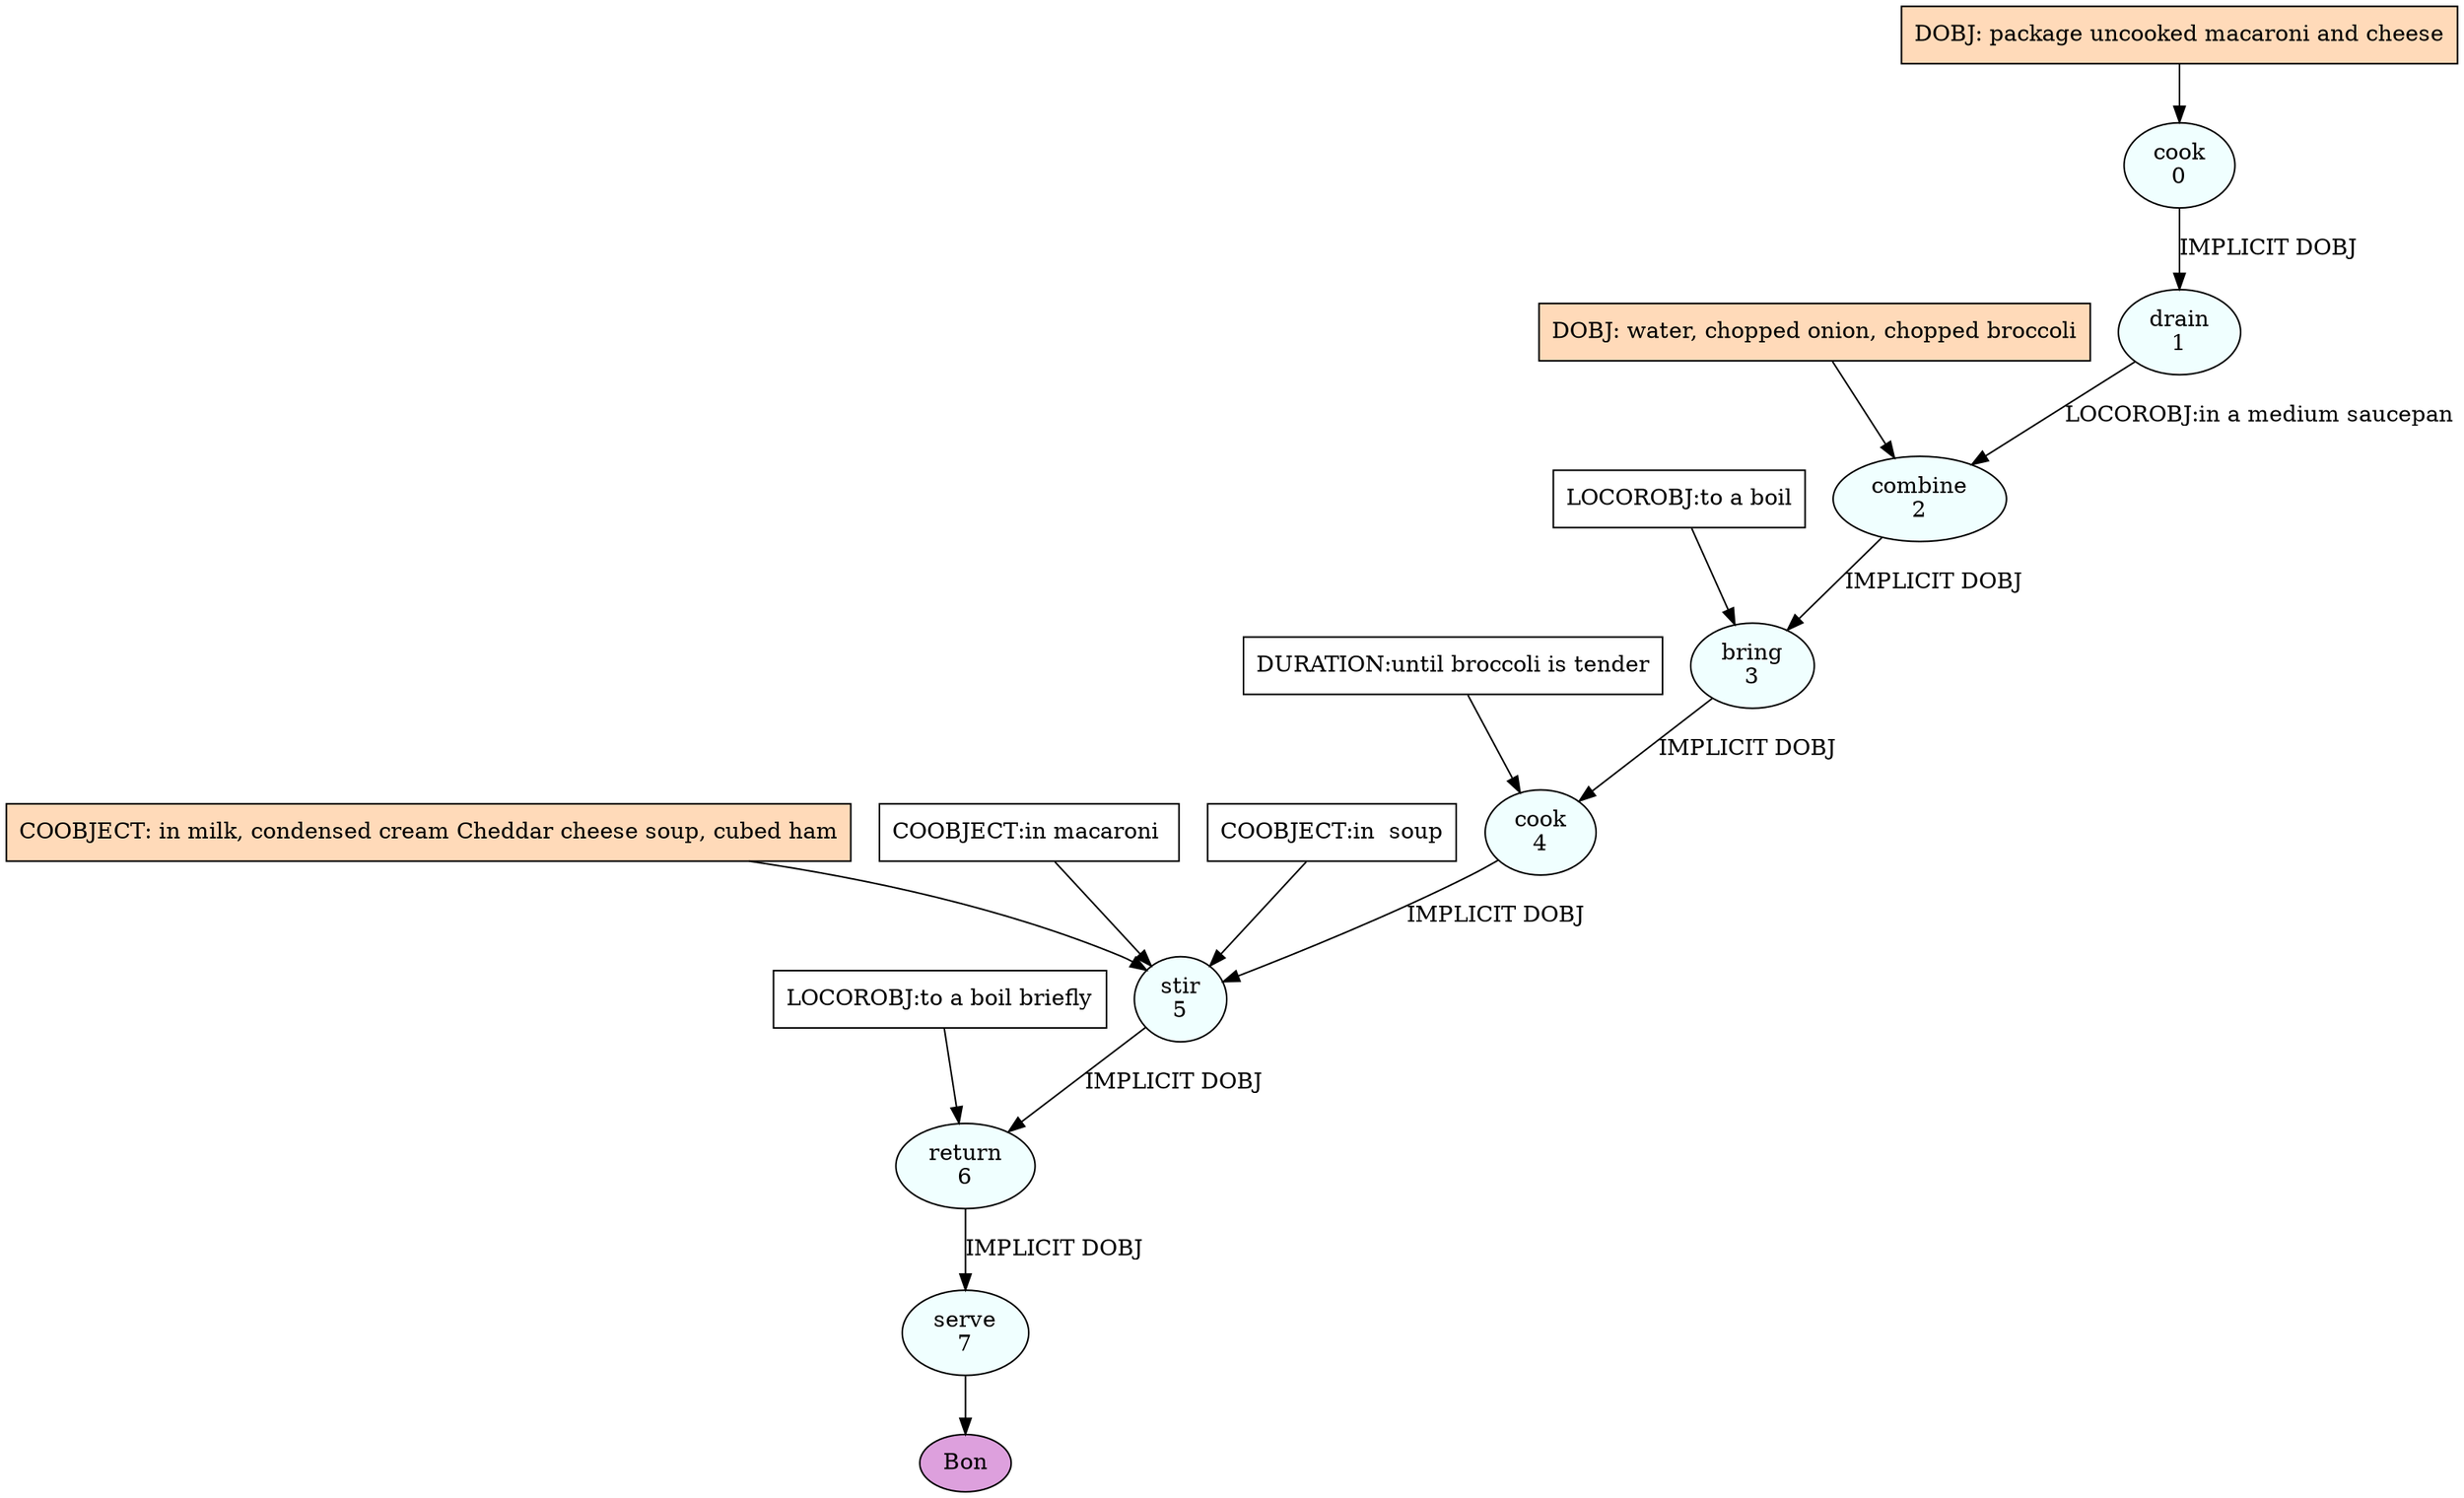 digraph recipe {
E0[label="cook
0", shape=oval, style=filled, fillcolor=azure]
E1[label="drain
1", shape=oval, style=filled, fillcolor=azure]
E2[label="combine
2", shape=oval, style=filled, fillcolor=azure]
E3[label="bring
3", shape=oval, style=filled, fillcolor=azure]
E4[label="cook
4", shape=oval, style=filled, fillcolor=azure]
E5[label="stir
5", shape=oval, style=filled, fillcolor=azure]
E6[label="return
6", shape=oval, style=filled, fillcolor=azure]
E7[label="serve
7", shape=oval, style=filled, fillcolor=azure]
D0[label="DOBJ: package uncooked macaroni and cheese", shape=box, style=filled, fillcolor=peachpuff]
D0 -> E0
E0 -> E1 [label="IMPLICIT DOBJ"]
D2_ing[label="DOBJ: water, chopped onion, chopped broccoli", shape=box, style=filled, fillcolor=peachpuff]
D2_ing -> E2
E1 -> E2 [label="LOCOROBJ:in a medium saucepan"]
E2 -> E3 [label="IMPLICIT DOBJ"]
P3_0_0[label="LOCOROBJ:to a boil", shape=box, style=filled, fillcolor=white]
P3_0_0 -> E3
E3 -> E4 [label="IMPLICIT DOBJ"]
P4_0_0[label="DURATION:until broccoli is tender", shape=box, style=filled, fillcolor=white]
P4_0_0 -> E4
E4 -> E5 [label="IMPLICIT DOBJ"]
P5_0_ing[label="COOBJECT: in milk, condensed cream Cheddar cheese soup, cubed ham", shape=box, style=filled, fillcolor=peachpuff]
P5_0_ing -> E5
P5_0_0[label="COOBJECT:in macaroni ", shape=box, style=filled, fillcolor=white]
P5_0_0 -> E5
P5_0_1[label="COOBJECT:in  soup", shape=box, style=filled, fillcolor=white]
P5_0_1 -> E5
E5 -> E6 [label="IMPLICIT DOBJ"]
P6_0_0[label="LOCOROBJ:to a boil briefly", shape=box, style=filled, fillcolor=white]
P6_0_0 -> E6
E6 -> E7 [label="IMPLICIT DOBJ"]
EOR[label="Bon", shape=oval, style=filled, fillcolor=plum]
E7 -> EOR
}
